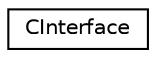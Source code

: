 digraph G
{
  edge [fontname="Helvetica",fontsize="10",labelfontname="Helvetica",labelfontsize="10"];
  node [fontname="Helvetica",fontsize="10",shape=record];
  rankdir="LR";
  Node1 [label="CInterface",height=0.2,width=0.4,color="black", fillcolor="white", style="filled",URL="$class_c_interface.html"];
}
